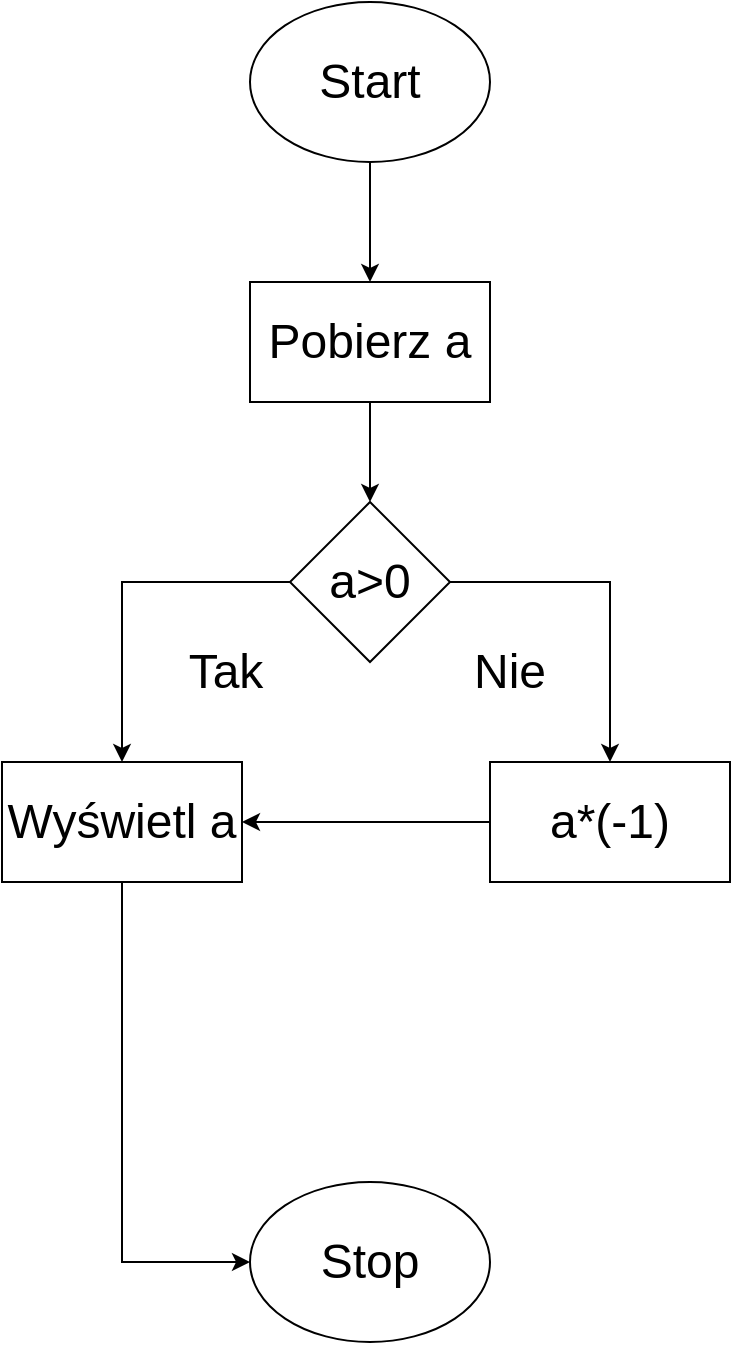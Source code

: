 <mxfile version="20.8.20" type="github">
  <diagram name="Strona-1" id="2PQ4FABewu8hNVJj56Mg">
    <mxGraphModel dx="1434" dy="796" grid="1" gridSize="10" guides="1" tooltips="1" connect="1" arrows="1" fold="1" page="1" pageScale="1" pageWidth="827" pageHeight="1169" math="0" shadow="0">
      <root>
        <mxCell id="0" />
        <mxCell id="1" parent="0" />
        <mxCell id="dx2Biecey0gQJuL2pgJJ-6" style="edgeStyle=orthogonalEdgeStyle;rounded=0;orthogonalLoop=1;jettySize=auto;html=1;entryX=0.5;entryY=0;entryDx=0;entryDy=0;fontSize=24;" edge="1" parent="1" source="dx2Biecey0gQJuL2pgJJ-1" target="dx2Biecey0gQJuL2pgJJ-3">
          <mxGeometry relative="1" as="geometry" />
        </mxCell>
        <mxCell id="dx2Biecey0gQJuL2pgJJ-1" value="&lt;font style=&quot;font-size: 24px;&quot;&gt;Start&lt;/font&gt;" style="ellipse;whiteSpace=wrap;html=1;" vertex="1" parent="1">
          <mxGeometry x="354" y="100" width="120" height="80" as="geometry" />
        </mxCell>
        <mxCell id="dx2Biecey0gQJuL2pgJJ-2" value="Stop" style="ellipse;whiteSpace=wrap;html=1;fontSize=24;" vertex="1" parent="1">
          <mxGeometry x="354" y="690" width="120" height="80" as="geometry" />
        </mxCell>
        <mxCell id="dx2Biecey0gQJuL2pgJJ-8" style="edgeStyle=orthogonalEdgeStyle;rounded=0;orthogonalLoop=1;jettySize=auto;html=1;entryX=0.5;entryY=0;entryDx=0;entryDy=0;fontSize=24;" edge="1" parent="1" source="dx2Biecey0gQJuL2pgJJ-3" target="dx2Biecey0gQJuL2pgJJ-7">
          <mxGeometry relative="1" as="geometry" />
        </mxCell>
        <mxCell id="dx2Biecey0gQJuL2pgJJ-3" value="Pobierz a" style="rounded=0;whiteSpace=wrap;html=1;fontSize=24;" vertex="1" parent="1">
          <mxGeometry x="354" y="240" width="120" height="60" as="geometry" />
        </mxCell>
        <mxCell id="dx2Biecey0gQJuL2pgJJ-11" style="edgeStyle=orthogonalEdgeStyle;rounded=0;orthogonalLoop=1;jettySize=auto;html=1;entryX=0.5;entryY=0;entryDx=0;entryDy=0;fontSize=24;" edge="1" parent="1" source="dx2Biecey0gQJuL2pgJJ-7" target="dx2Biecey0gQJuL2pgJJ-9">
          <mxGeometry relative="1" as="geometry" />
        </mxCell>
        <mxCell id="dx2Biecey0gQJuL2pgJJ-12" style="edgeStyle=orthogonalEdgeStyle;rounded=0;orthogonalLoop=1;jettySize=auto;html=1;entryX=0.5;entryY=0;entryDx=0;entryDy=0;fontSize=24;" edge="1" parent="1" source="dx2Biecey0gQJuL2pgJJ-7" target="dx2Biecey0gQJuL2pgJJ-10">
          <mxGeometry relative="1" as="geometry" />
        </mxCell>
        <mxCell id="dx2Biecey0gQJuL2pgJJ-7" value="a&amp;gt;0" style="rhombus;whiteSpace=wrap;html=1;fontSize=24;" vertex="1" parent="1">
          <mxGeometry x="374" y="350" width="80" height="80" as="geometry" />
        </mxCell>
        <mxCell id="dx2Biecey0gQJuL2pgJJ-21" style="edgeStyle=orthogonalEdgeStyle;rounded=0;orthogonalLoop=1;jettySize=auto;html=1;entryX=0;entryY=0.5;entryDx=0;entryDy=0;fontSize=24;" edge="1" parent="1" source="dx2Biecey0gQJuL2pgJJ-9" target="dx2Biecey0gQJuL2pgJJ-2">
          <mxGeometry relative="1" as="geometry">
            <Array as="points">
              <mxPoint x="290" y="730" />
            </Array>
          </mxGeometry>
        </mxCell>
        <mxCell id="dx2Biecey0gQJuL2pgJJ-9" value="Wyświetl a" style="rounded=0;whiteSpace=wrap;html=1;fontSize=24;" vertex="1" parent="1">
          <mxGeometry x="230" y="480" width="120" height="60" as="geometry" />
        </mxCell>
        <mxCell id="dx2Biecey0gQJuL2pgJJ-20" style="edgeStyle=orthogonalEdgeStyle;rounded=0;orthogonalLoop=1;jettySize=auto;html=1;entryX=1;entryY=0.5;entryDx=0;entryDy=0;fontSize=24;" edge="1" parent="1" source="dx2Biecey0gQJuL2pgJJ-10" target="dx2Biecey0gQJuL2pgJJ-9">
          <mxGeometry relative="1" as="geometry" />
        </mxCell>
        <mxCell id="dx2Biecey0gQJuL2pgJJ-10" value="a*(-1)" style="rounded=0;whiteSpace=wrap;html=1;fontSize=24;" vertex="1" parent="1">
          <mxGeometry x="474" y="480" width="120" height="60" as="geometry" />
        </mxCell>
        <mxCell id="dx2Biecey0gQJuL2pgJJ-18" value="Tak" style="text;html=1;strokeColor=none;fillColor=none;align=center;verticalAlign=middle;whiteSpace=wrap;rounded=0;fontSize=24;" vertex="1" parent="1">
          <mxGeometry x="310" y="420" width="64" height="30" as="geometry" />
        </mxCell>
        <mxCell id="dx2Biecey0gQJuL2pgJJ-19" value="Nie" style="text;html=1;strokeColor=none;fillColor=none;align=center;verticalAlign=middle;whiteSpace=wrap;rounded=0;fontSize=24;" vertex="1" parent="1">
          <mxGeometry x="454" y="420" width="60" height="30" as="geometry" />
        </mxCell>
      </root>
    </mxGraphModel>
  </diagram>
</mxfile>

